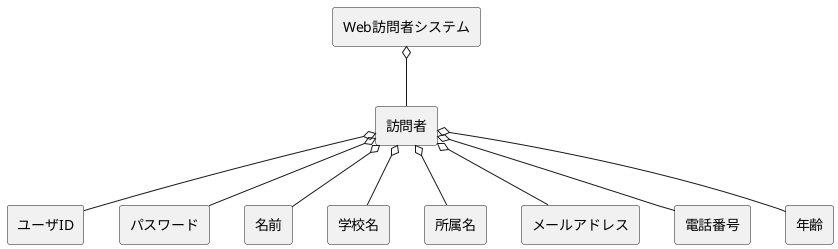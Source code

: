 @startuml Web訪問者システムドメインモデル図
skinparam componentStyle rectangle
' Web訪問者システム
[Web訪問者システム] o-- [訪問者]

[訪問者] o-- [ユーザID]
[訪問者] o-- [パスワード]
[訪問者] o-- [名前]
[訪問者] o-- [学校名]
[訪問者] o-- [所属名]
[訪問者] o-- [メールアドレス]
[訪問者] o-- [電話番号]
[訪問者] o-- [年齢]

@enduml